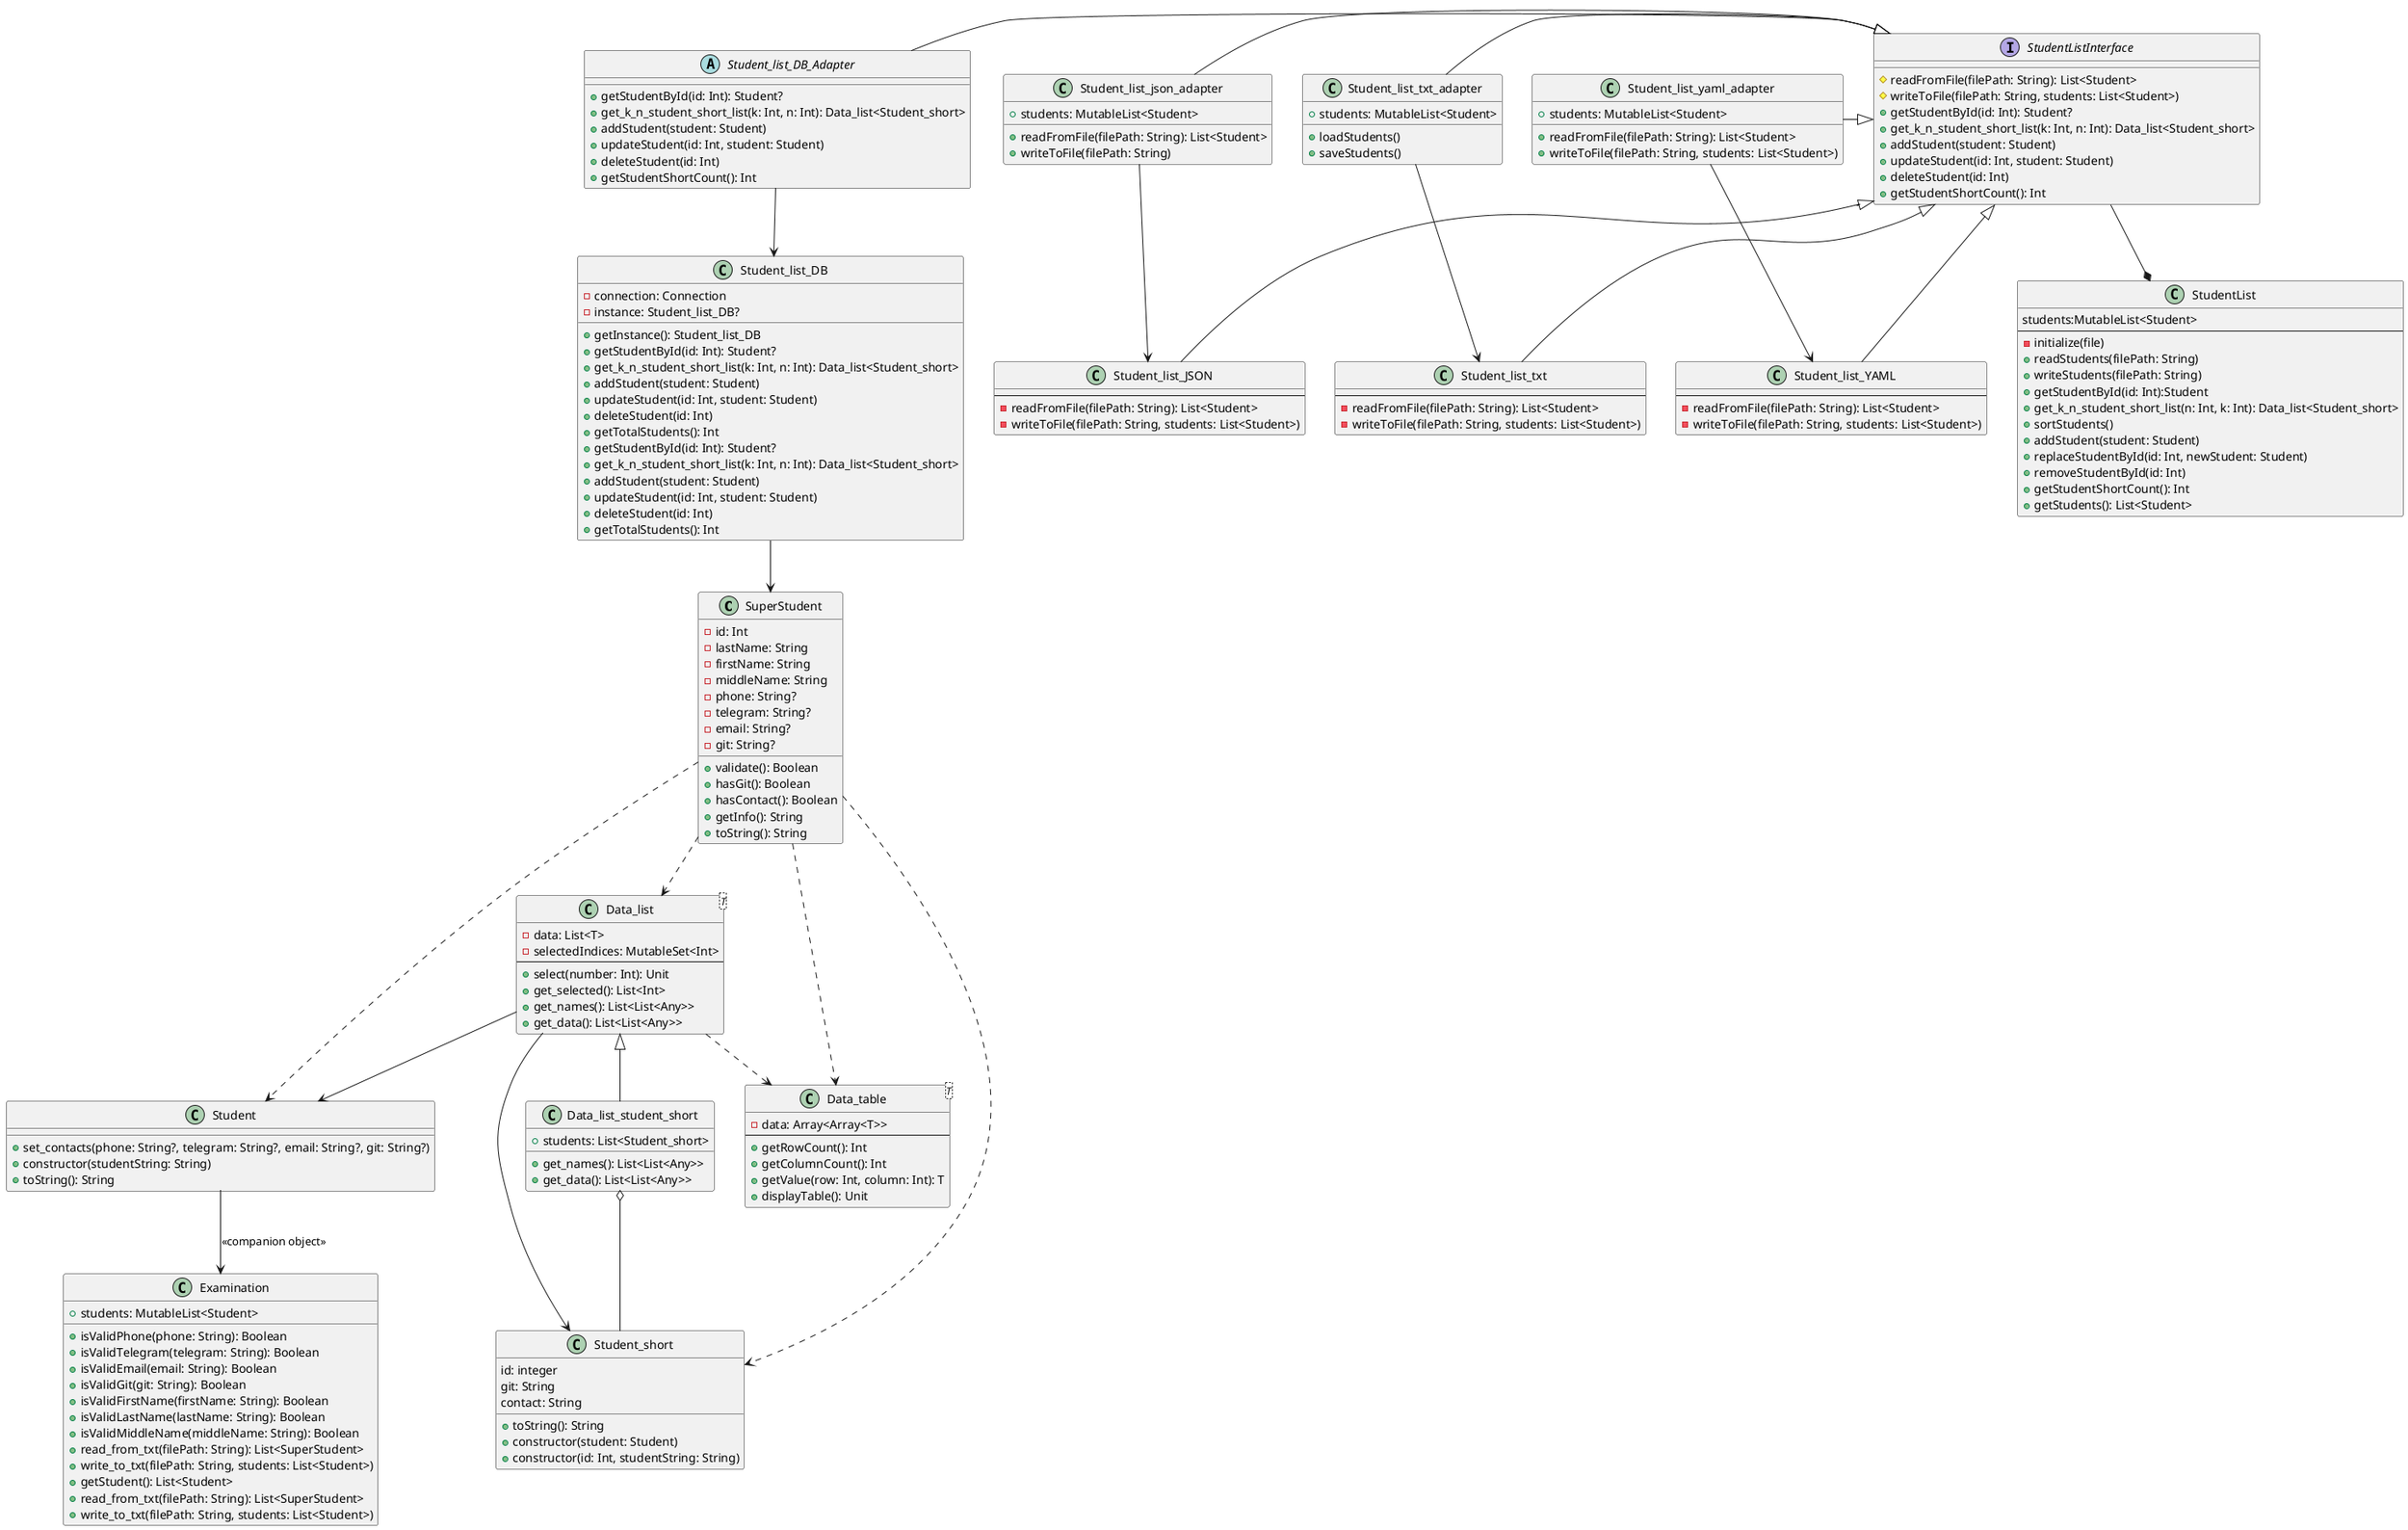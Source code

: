 @startuml
class SuperStudent {
    - id: Int
    - lastName: String
    - firstName: String
    - middleName: String
    - phone: String?
    - telegram: String?
    - email: String?
    - git: String?

    + validate(): Boolean
    + hasGit(): Boolean
    + hasContact(): Boolean
    + getInfo(): String
    + toString(): String
}

class Student {
    + set_contacts(phone: String?, telegram: String?, email: String?, git: String?)
    + constructor(studentString: String)
    + toString(): String
}

class Student_short {
    id: integer
    git: String
    contact: String
    + toString(): String
    + constructor(student: Student)
    + constructor(id: Int, studentString: String)
}

class Data_list<T> {
    - data: List<T>
    - selectedIndices: MutableSet<Int>
--
    + select(number: Int): Unit
    + get_selected(): List<Int>
    + get_names(): List<List<Any>>
    + get_data(): List<List<Any>>
}

class Data_list_student_short {
    + students: List<Student_short>
    + get_names(): List<List<Any>>
    + get_data(): List<List<Any>>
}

class Data_table<T> {
    - data: Array<Array<T>>
--
    + getRowCount(): Int
    + getColumnCount(): Int
    + getValue(row: Int, column: Int): T
    + displayTable(): Unit
}

class Examination {
    + students: MutableList<Student>
    + isValidPhone(phone: String): Boolean
    + isValidTelegram(telegram: String): Boolean
    + isValidEmail(email: String): Boolean
    + isValidGit(git: String): Boolean
    + isValidFirstName(firstName: String): Boolean
    + isValidLastName(lastName: String): Boolean
    + isValidMiddleName(middleName: String): Boolean
    + read_from_txt(filePath: String): List<SuperStudent>
    + write_to_txt(filePath: String, students: List<Student>)
    + getStudent(): List<Student>
    + read_from_txt(filePath: String): List<SuperStudent>
    + write_to_txt(filePath: String, students: List<Student>)
}

class StudentList{
students:MutableList<Student>
--
-initialize(file)
+readStudents(filePath: String)
+writeStudents(filePath: String)
+getStudentById(id: Int):Student
+get_k_n_student_short_list(n: Int, k: Int): Data_list<Student_short>
+sortStudents()
+addStudent(student: Student)
+replaceStudentById(id: Int, newStudent: Student)
+removeStudentById(id: Int)
+getStudentShortCount(): Int
+getStudents(): List<Student>
}

interface StudentListInterface {
#readFromFile(filePath: String): List<Student>
#writeToFile(filePath: String, students: List<Student>)
    +getStudentById(id: Int): Student?
    +get_k_n_student_short_list(k: Int, n: Int): Data_list<Student_short>
    +addStudent(student: Student)
    +updateStudent(id: Int, student: Student)
    +deleteStudent(id: Int)
    +getStudentShortCount(): Int
}

class Student_list_txt{
--
-readFromFile(filePath: String): List<Student>
-writeToFile(filePath: String, students: List<Student>)
}

class Student_list_JSON{
--
-readFromFile(filePath: String): List<Student>
-writeToFile(filePath: String, students: List<Student>)
}

class Student_list_YAML{
--
-readFromFile(filePath: String): List<Student>
-writeToFile(filePath: String, students: List<Student>)
}

class Student_list_DB {
    - connection: Connection
    - instance: Student_list_DB?
    + getInstance(): Student_list_DB
    + getStudentById(id: Int): Student?
    + get_k_n_student_short_list(k: Int, n: Int): Data_list<Student_short>
    + addStudent(student: Student)
    + updateStudent(id: Int, student: Student)
    + deleteStudent(id: Int)
    + getTotalStudents(): Int
}

abstract class Student_list_DB_Adapter {
    +getStudentById(id: Int): Student?
    +get_k_n_student_short_list(k: Int, n: Int): Data_list<Student_short>
    +addStudent(student: Student)
    +updateStudent(id: Int, student: Student)
    +deleteStudent(id: Int)
    +getStudentShortCount(): Int
}

' Класс Student_list_json_adapter
class Student_list_json_adapter {
    +students: MutableList<Student>
    +readFromFile(filePath: String): List<Student>
    +writeToFile(filePath: String)
}

' Класс Student_list_txt_adapter
class Student_list_txt_adapter {
    +students: MutableList<Student>
    +loadStudents()
    +saveStudents()
}

' Класс Student_list_yaml_adapter
class Student_list_yaml_adapter {
    +students: MutableList<Student>
    +readFromFile(filePath: String): List<Student>
    +writeToFile(filePath: String, students: List<Student>)
}

' Класс Student_list_DB
class Student_list_DB {
    +getStudentById(id: Int): Student?
    +get_k_n_student_short_list(k: Int, n: Int): Data_list<Student_short>
    +addStudent(student: Student)
    +updateStudent(id: Int, student: Student)
    +deleteStudent(id: Int)
    +getTotalStudents(): Int
}

' Связь интерфейса и классов-адаптеров
Student_list_json_adapter -|> StudentListInterface
Student_list_txt_adapter -|> StudentListInterface
Student_list_yaml_adapter -|> StudentListInterface
Student_list_DB_Adapter -|> StudentListInterface

' Связь классов адаптеров с их источниками
Student_list_json_adapter --> Student_list_JSON
Student_list_txt_adapter --> Student_list_txt
Student_list_yaml_adapter --> Student_list_YAML

' Связь адаптера для базы данных с классом базы данных
Student_list_DB_Adapter --> Student_list_DB

Student_list_DB --> SuperStudent
Data_list --> Student_short
Data_list --> Student
SuperStudent ..>Data_list
SuperStudent ..>Data_table
Student -down-> Examination : <<companion object>>
SuperStudent ..> Student
SuperStudent ..> Student_short
Data_list ^-- Data_list_student_short
Data_list_student_short o--Student_short
Data_list ..>Data_table
StudentListInterface ^--Student_list_YAML
StudentListInterface ^--Student_list_txt
StudentListInterface ^--Student_list_JSON
StudentListInterface --* StudentList
@enduml